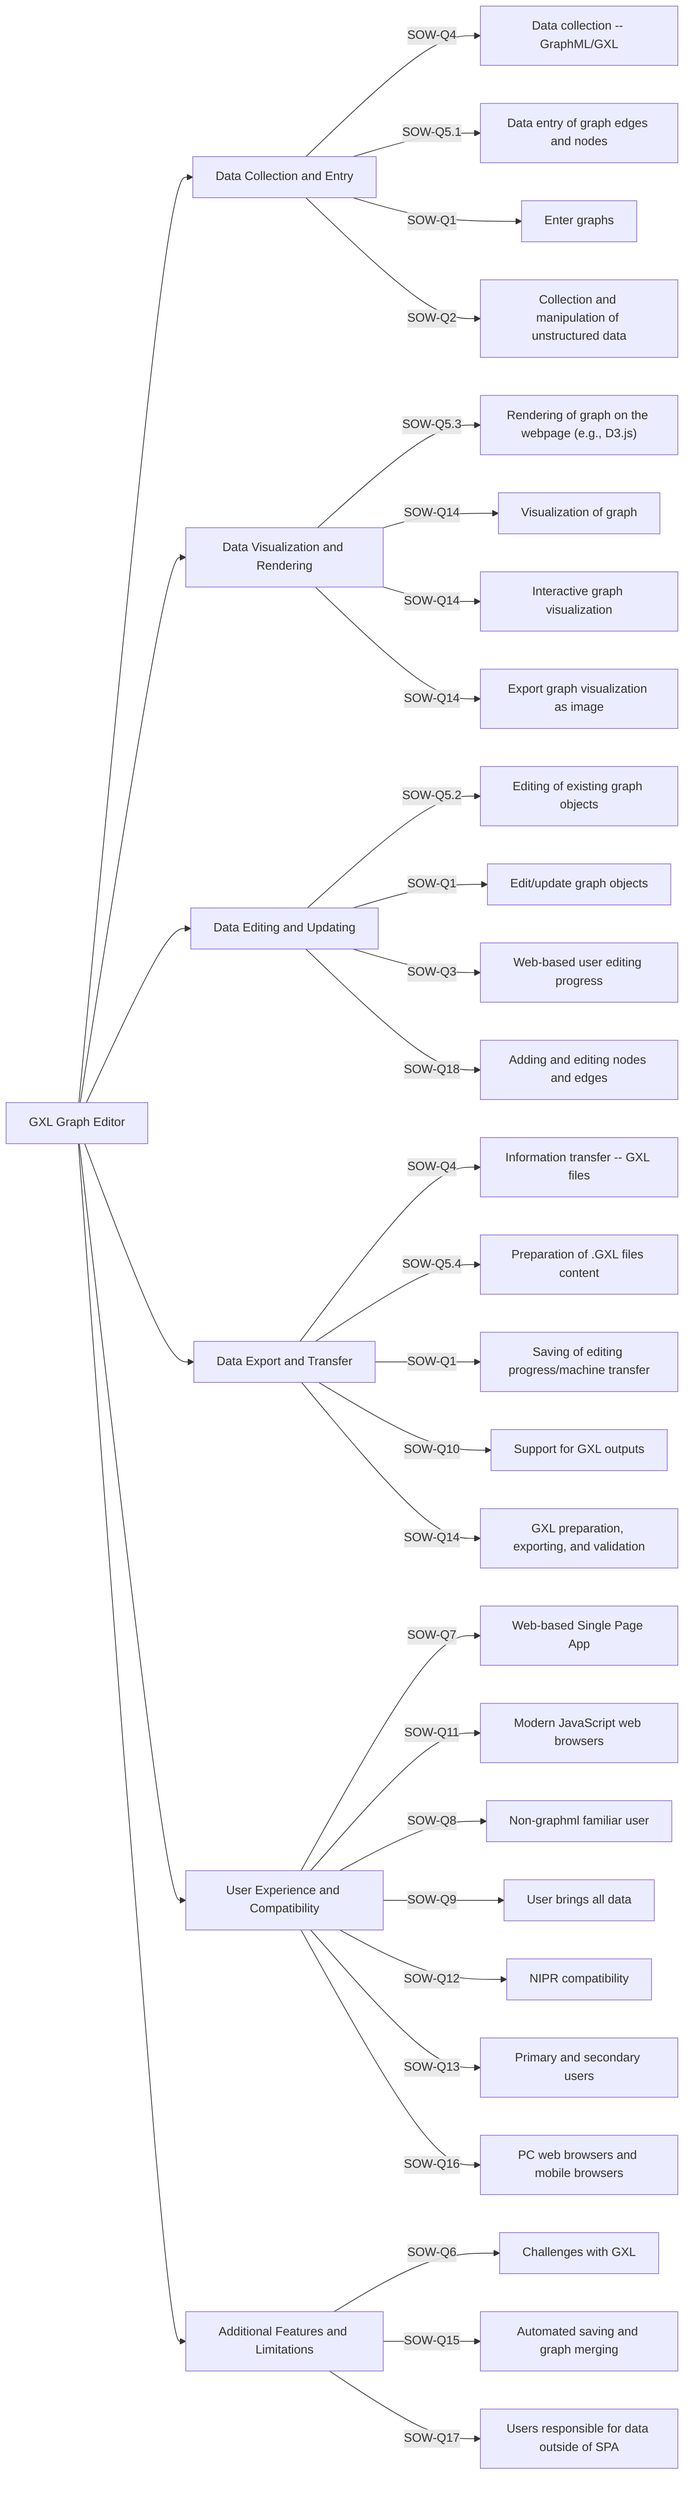 graph LR
A["GXL Graph Editor"]

B[Data Collection and Entry]
C[Data Visualization and Rendering]
D[Data Editing and Updating]
E[Data Export and Transfer]
F[User Experience and Compatibility]
G[Additional Features and Limitations]

A-->B
B-->|SOW-Q4|1["Data collection -- GraphML/GXL"]
B-->|SOW-Q5.1|2["Data entry of graph edges and nodes"]
B-->|SOW-Q1|3["Enter graphs"]
B-->|SOW-Q2|4["Collection and manipulation of unstructured data"]

A-->C
C-->|SOW-Q5.3|5["Rendering of graph on the webpage (e.g., D3.js)"]
C-->|SOW-Q14|6["Visualization of graph"]
C-->|SOW-Q14|7["Interactive graph visualization"]
C-->|SOW-Q14|8["Export graph visualization as image"]

A-->D
D-->|SOW-Q5.2|9["Editing of existing graph objects"]
D-->|SOW-Q1|10["Edit/update graph objects"]
D-->|SOW-Q3|11["Web-based user editing progress"]
D-->|SOW-Q18|12["Adding and editing nodes and edges"]

A-->E
E-->|SOW-Q4|13["Information transfer -- GXL files"]
E-->|SOW-Q5.4|14["Preparation of .GXL files content"]
E-->|SOW-Q1|15["Saving of editing progress/machine transfer"]
E-->|SOW-Q10|16["Support for GXL outputs"]
E-->|SOW-Q14|17["GXL preparation, exporting, and validation"]

A-->F
F-->|SOW-Q7|18["Web-based Single Page App"]
F-->|SOW-Q11|19["Modern JavaScript web browsers"]
F-->|SOW-Q8|20["Non-graphml familiar user"]
F-->|SOW-Q9|21["User brings all data"]
F-->|SOW-Q12|22["NIPR compatibility"]
F-->|SOW-Q13|23["Primary and secondary users"]
F-->|SOW-Q16|24["PC web browsers and mobile browsers"]

A-->G
G-->|SOW-Q6|25["Challenges with GXL"]
G-->|SOW-Q15|26["Automated saving and graph merging"]
G-->|SOW-Q17|27["Users responsible for data outside of SPA"]